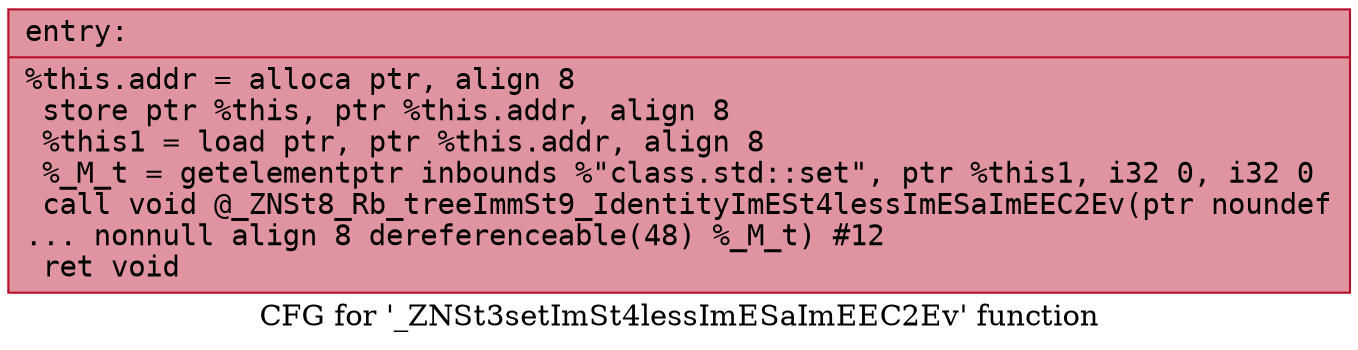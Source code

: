 digraph "CFG for '_ZNSt3setImSt4lessImESaImEEC2Ev' function" {
	label="CFG for '_ZNSt3setImSt4lessImESaImEEC2Ev' function";

	Node0x5634656f52e0 [shape=record,color="#b70d28ff", style=filled, fillcolor="#b70d2870" fontname="Courier",label="{entry:\l|  %this.addr = alloca ptr, align 8\l  store ptr %this, ptr %this.addr, align 8\l  %this1 = load ptr, ptr %this.addr, align 8\l  %_M_t = getelementptr inbounds %\"class.std::set\", ptr %this1, i32 0, i32 0\l  call void @_ZNSt8_Rb_treeImmSt9_IdentityImESt4lessImESaImEEC2Ev(ptr noundef\l... nonnull align 8 dereferenceable(48) %_M_t) #12\l  ret void\l}"];
}
